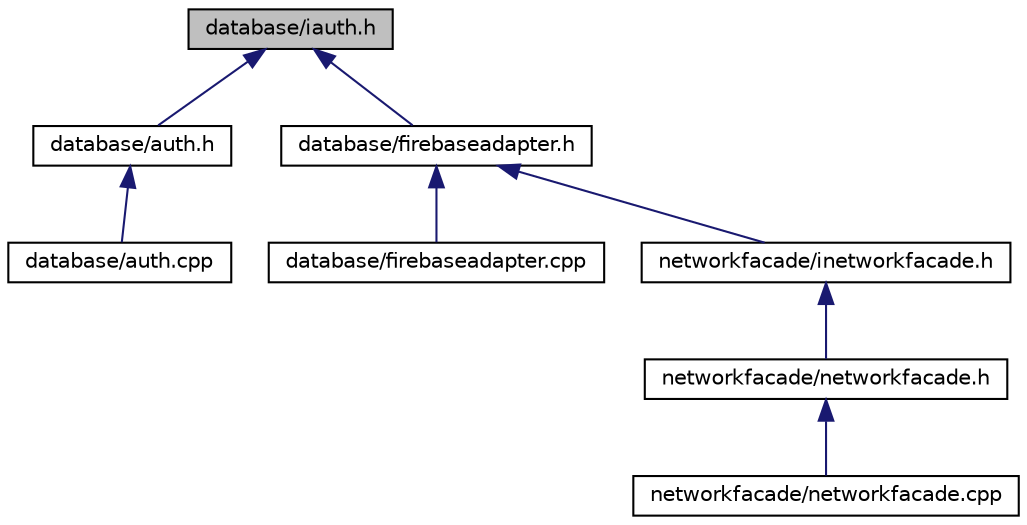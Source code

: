 digraph "database/iauth.h"
{
  edge [fontname="Helvetica",fontsize="10",labelfontname="Helvetica",labelfontsize="10"];
  node [fontname="Helvetica",fontsize="10",shape=record];
  Node7 [label="database/iauth.h",height=0.2,width=0.4,color="black", fillcolor="grey75", style="filled", fontcolor="black"];
  Node7 -> Node8 [dir="back",color="midnightblue",fontsize="10",style="solid",fontname="Helvetica"];
  Node8 [label="database/auth.h",height=0.2,width=0.4,color="black", fillcolor="white", style="filled",URL="$auth_8h.html",tooltip="Implementation for user authentiation with email and password. "];
  Node8 -> Node9 [dir="back",color="midnightblue",fontsize="10",style="solid",fontname="Helvetica"];
  Node9 [label="database/auth.cpp",height=0.2,width=0.4,color="black", fillcolor="white", style="filled",URL="$auth_8cpp.html",tooltip="Implementation for user authentiation with email and password. "];
  Node7 -> Node10 [dir="back",color="midnightblue",fontsize="10",style="solid",fontname="Helvetica"];
  Node10 [label="database/firebaseadapter.h",height=0.2,width=0.4,color="black", fillcolor="white", style="filled",URL="$firebaseadapter_8h.html",tooltip="Implementation for database operations. "];
  Node10 -> Node11 [dir="back",color="midnightblue",fontsize="10",style="solid",fontname="Helvetica"];
  Node11 [label="database/firebaseadapter.cpp",height=0.2,width=0.4,color="black", fillcolor="white", style="filled",URL="$firebaseadapter_8cpp.html",tooltip="Implementation for database operations. "];
  Node10 -> Node12 [dir="back",color="midnightblue",fontsize="10",style="solid",fontname="Helvetica"];
  Node12 [label="networkfacade/inetworkfacade.h",height=0.2,width=0.4,color="black", fillcolor="white", style="filled",URL="$inetworkfacade_8h.html",tooltip="Interface for NetworkFacade. "];
  Node12 -> Node13 [dir="back",color="midnightblue",fontsize="10",style="solid",fontname="Helvetica"];
  Node13 [label="networkfacade/networkfacade.h",height=0.2,width=0.4,color="black", fillcolor="white", style="filled",URL="$networkfacade_8h.html",tooltip="Implementation of NetworkFacade. "];
  Node13 -> Node14 [dir="back",color="midnightblue",fontsize="10",style="solid",fontname="Helvetica"];
  Node14 [label="networkfacade/networkfacade.cpp",height=0.2,width=0.4,color="black", fillcolor="white", style="filled",URL="$networkfacade_8cpp.html",tooltip="Implementation of NetworkFacade. "];
}
